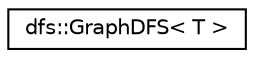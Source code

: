 digraph "Graphical Class Hierarchy"
{
 // LATEX_PDF_SIZE
  edge [fontname="Helvetica",fontsize="10",labelfontname="Helvetica",labelfontsize="10"];
  node [fontname="Helvetica",fontsize="10",shape=record];
  rankdir="LR";
  Node0 [label="dfs::GraphDFS\< T \>",height=0.2,width=0.4,color="black", fillcolor="white", style="filled",URL="$classdfs_1_1GraphDFS.html",tooltip="The Graph class with dijkstra logic."];
}
